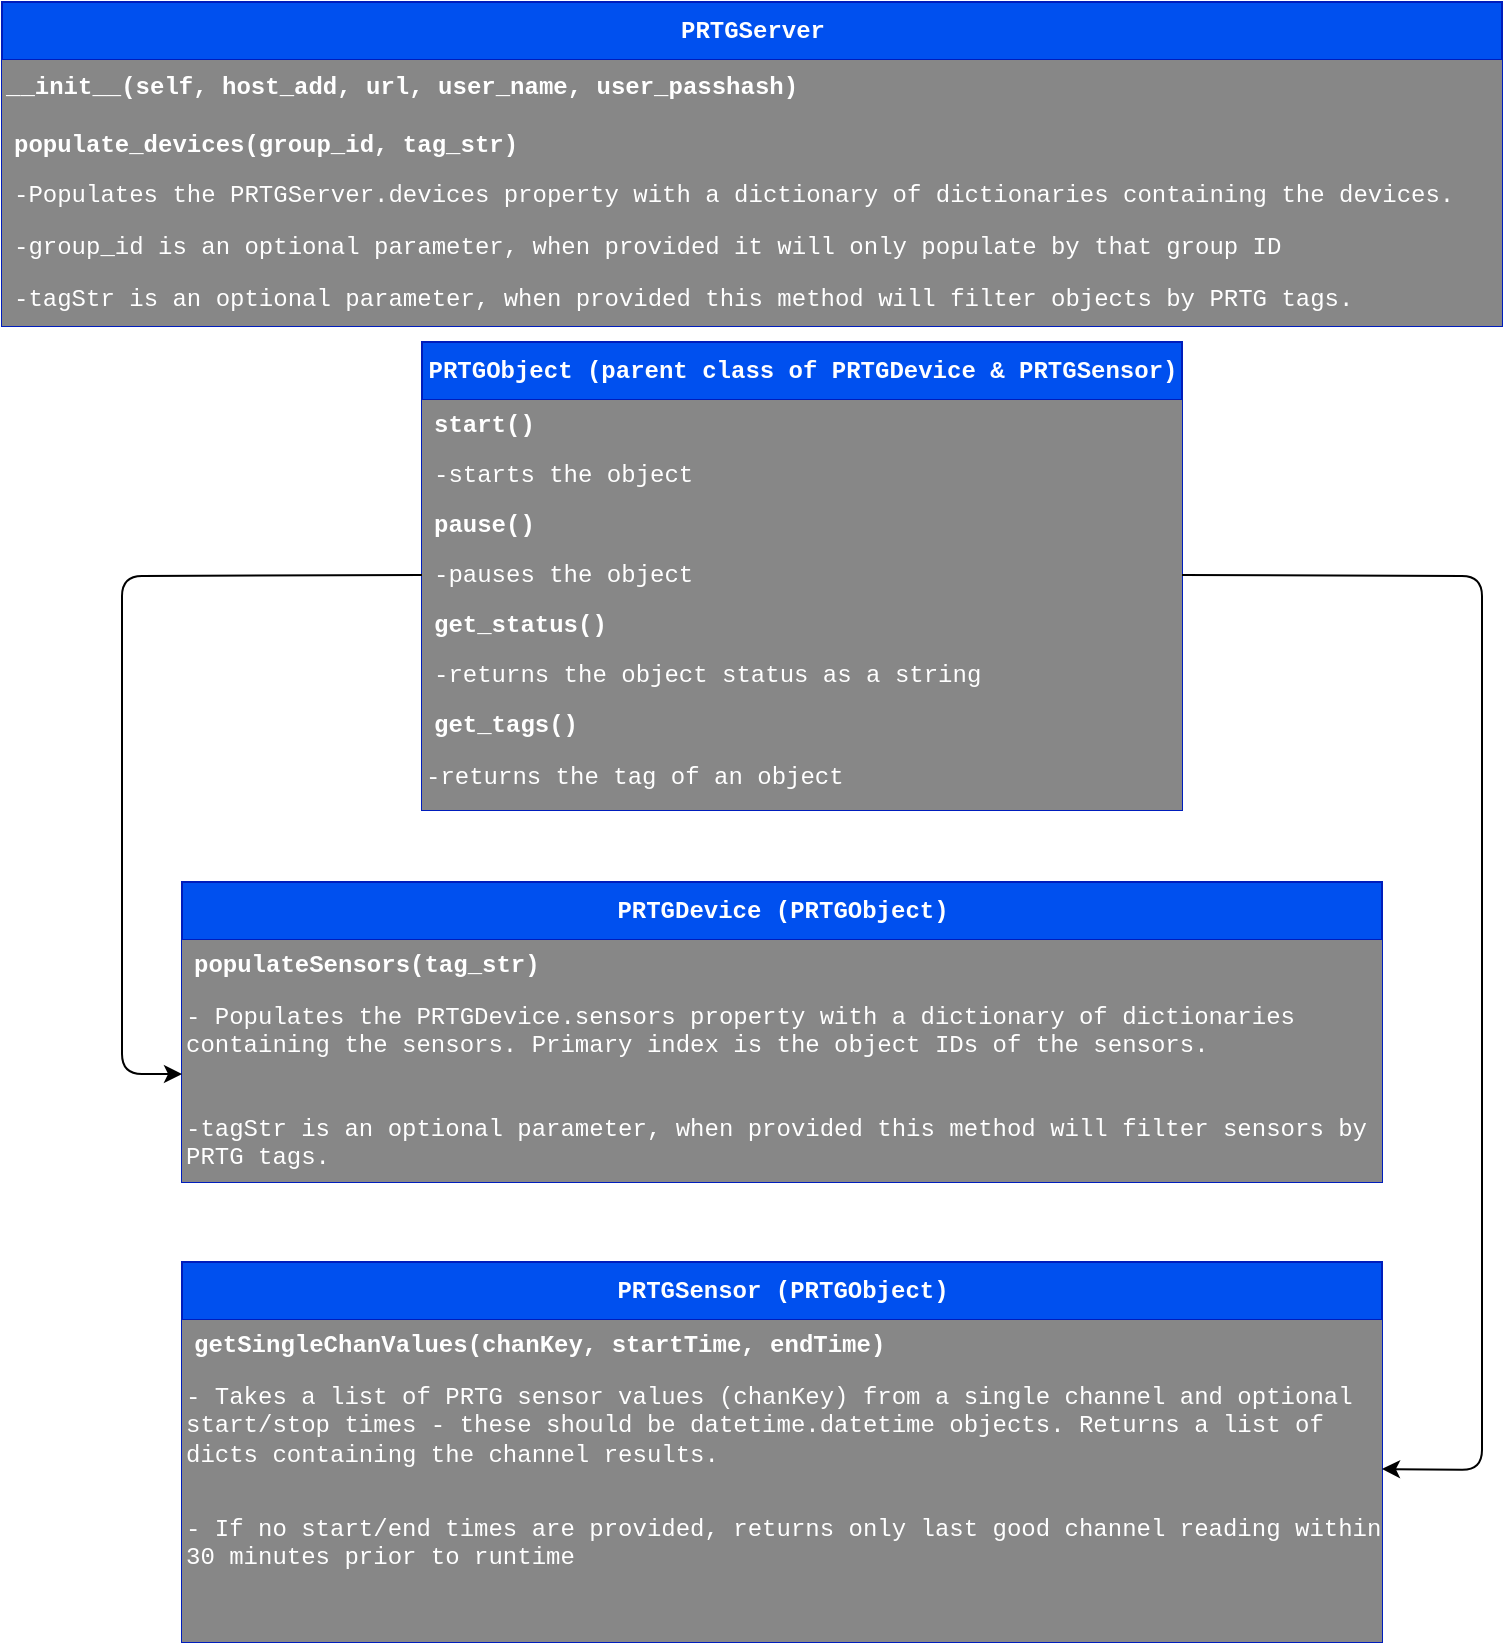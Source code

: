 <mxfile>
    <diagram id="XrayLIx1DLyD0V8yxFFT" name="Page-1">
        <mxGraphModel dx="1678" dy="930" grid="1" gridSize="10" guides="1" tooltips="1" connect="1" arrows="1" fold="1" page="1" pageScale="1" pageWidth="850" pageHeight="1100" math="0" shadow="0">
            <root>
                <mxCell id="0"/>
                <mxCell id="1" parent="0"/>
                <mxCell id="2" value="PRTGServer" style="swimlane;fontStyle=1;align=center;verticalAlign=middle;childLayout=stackLayout;horizontal=1;startSize=29;horizontalStack=0;resizeParent=1;resizeParentMax=0;resizeLast=0;collapsible=0;marginBottom=0;html=1;fontFamily=Courier New;fontColor=#FFFFFF;labelBackgroundColor=none;fillColor=#0050ef;strokeColor=#001DBC;" parent="1" vertex="1">
                    <mxGeometry x="60" y="130" width="750" height="162" as="geometry"/>
                </mxCell>
                <mxCell id="45" value="__init__(self, host_add, url, user_name, user_passhash)" style="text;whiteSpace=wrap;html=1;fontFamily=Courier New;fontColor=#FFFFFF;fontStyle=1;fillColor=#878787;" vertex="1" parent="2">
                    <mxGeometry y="29" width="750" height="30" as="geometry"/>
                </mxCell>
                <mxCell id="3" value="populate_devices(group_id, tag_str)" style="text;html=1;strokeColor=none;fillColor=#878787;align=left;verticalAlign=middle;spacingLeft=4;spacingRight=4;overflow=hidden;rotatable=0;points=[[0,0.5],[1,0.5]];portConstraint=eastwest;fontStyle=1;fontFamily=Courier New;fontColor=#FFFFFF;labelBackgroundColor=none;" parent="2" vertex="1">
                    <mxGeometry y="59" width="750" height="25" as="geometry"/>
                </mxCell>
                <mxCell id="27" value="-Populates the PRTGServer.devices property with a dictionary of dictionaries containing the devices.&amp;nbsp;&lt;br&gt;" style="text;html=1;strokeColor=none;fillColor=#878787;align=left;verticalAlign=middle;spacingLeft=4;spacingRight=4;overflow=hidden;rotatable=0;points=[[0,0.5],[1,0.5]];portConstraint=eastwest;fontFamily=Courier New;fontColor=#FFFFFF;labelBackgroundColor=none;" parent="2" vertex="1">
                    <mxGeometry y="84" width="750" height="26" as="geometry"/>
                </mxCell>
                <mxCell id="4" value="&lt;div&gt;-group_id is an optional parameter, when provided it will only populate by that group ID&lt;/div&gt;" style="text;html=1;strokeColor=none;fillColor=#878787;align=left;verticalAlign=middle;spacingLeft=4;spacingRight=4;overflow=hidden;rotatable=0;points=[[0,0.5],[1,0.5]];portConstraint=eastwest;fontFamily=Courier New;fontColor=#FFFFFF;labelBackgroundColor=none;" parent="2" vertex="1">
                    <mxGeometry y="110" width="750" height="26" as="geometry"/>
                </mxCell>
                <mxCell id="28" value="&lt;div&gt;-&lt;span&gt;tagStr is an optional parameter, when provided this method will filter objects by PRTG tags.&lt;/span&gt;&lt;/div&gt;" style="text;html=1;strokeColor=none;fillColor=#878787;align=left;verticalAlign=middle;spacingLeft=4;spacingRight=4;overflow=hidden;rotatable=0;points=[[0,0.5],[1,0.5]];portConstraint=eastwest;fontFamily=Courier New;fontColor=#FFFFFF;labelBackgroundColor=none;" parent="2" vertex="1">
                    <mxGeometry y="136" width="750" height="26" as="geometry"/>
                </mxCell>
                <mxCell id="19" value="&lt;b&gt;PRTGDevice (PRTGObject)&lt;/b&gt;" style="swimlane;fontStyle=0;align=center;verticalAlign=middle;childLayout=stackLayout;horizontal=1;startSize=29;horizontalStack=0;resizeParent=1;resizeParentMax=0;resizeLast=0;collapsible=0;marginBottom=0;html=1;fontFamily=Courier New;fontColor=#FFFFFF;labelBackgroundColor=none;fillColor=#0050ef;strokeColor=#001DBC;" parent="1" vertex="1">
                    <mxGeometry x="150" y="570" width="600" height="150" as="geometry"/>
                </mxCell>
                <mxCell id="20" value="populateSensors(tag_str)" style="text;html=1;strokeColor=none;fillColor=#878787;align=left;verticalAlign=middle;spacingLeft=4;spacingRight=4;overflow=hidden;rotatable=0;points=[[0,0.5],[1,0.5]];portConstraint=eastwest;fontFamily=Courier New;fontColor=#FFFFFF;fontStyle=1;labelBackgroundColor=none;" parent="19" vertex="1">
                    <mxGeometry y="29" width="600" height="25" as="geometry"/>
                </mxCell>
                <mxCell id="36" value="- Populates the PRTGDevice.sensors property with a dictionary of dictionaries containing the sensors.&amp;nbsp;Primary index is the object IDs of the sensors.&lt;br&gt;" style="text;whiteSpace=wrap;html=1;fontFamily=Courier New;fontColor=#FFFFFF;labelBackgroundColor=none;fillColor=#878787;" parent="19" vertex="1">
                    <mxGeometry y="54" width="600" height="56" as="geometry"/>
                </mxCell>
                <mxCell id="42" value="&lt;span style=&quot;font-size: 12px; font-style: normal; font-weight: 400; letter-spacing: normal; text-align: left; text-indent: 0px; text-transform: none; word-spacing: 0px; display: inline; float: none;&quot;&gt;-tagStr is an optional parameter, when provided this method will filter sensors by PRTG tags.&lt;/span&gt;" style="text;whiteSpace=wrap;html=1;fontFamily=Courier New;fontColor=#FFFFFF;labelBackgroundColor=none;fillColor=#878787;" vertex="1" parent="19">
                    <mxGeometry y="110" width="600" height="40" as="geometry"/>
                </mxCell>
                <mxCell id="22" value="PRTGObject (parent class of PRTGDevice &amp;amp; PRTGSensor)" style="swimlane;fontStyle=1;align=center;verticalAlign=middle;childLayout=stackLayout;horizontal=1;startSize=29;horizontalStack=0;resizeParent=1;resizeParentMax=0;resizeLast=0;collapsible=0;marginBottom=0;html=1;fontFamily=Courier New;fontColor=#FFFFFF;labelBackgroundColor=none;fillColor=#0050ef;strokeColor=#001DBC;" parent="1" vertex="1">
                    <mxGeometry x="270" y="300" width="380" height="234" as="geometry"/>
                </mxCell>
                <mxCell id="23" value="&lt;b&gt;start()&lt;br&gt;&lt;/b&gt;" style="text;html=1;strokeColor=none;fillColor=#878787;align=left;verticalAlign=middle;spacingLeft=4;spacingRight=4;overflow=hidden;rotatable=0;points=[[0,0.5],[1,0.5]];portConstraint=eastwest;fontFamily=Courier New;fontColor=#FFFFFF;labelBackgroundColor=none;" parent="22" vertex="1">
                    <mxGeometry y="29" width="380" height="25" as="geometry"/>
                </mxCell>
                <mxCell id="24" value="-starts the object" style="text;html=1;strokeColor=none;fillColor=#878787;align=left;verticalAlign=middle;spacingLeft=4;spacingRight=4;overflow=hidden;rotatable=0;points=[[0,0.5],[1,0.5]];portConstraint=eastwest;fontFamily=Courier New;fontColor=#FFFFFF;labelBackgroundColor=none;" parent="22" vertex="1">
                    <mxGeometry y="54" width="380" height="25" as="geometry"/>
                </mxCell>
                <mxCell id="25" value="&lt;font&gt;&lt;b&gt;pause()&lt;/b&gt;&lt;/font&gt;" style="text;html=1;strokeColor=none;fillColor=#878787;align=left;verticalAlign=middle;spacingLeft=4;spacingRight=4;overflow=hidden;rotatable=0;points=[[0,0.5],[1,0.5]];portConstraint=eastwest;fontFamily=Courier New;fontColor=#FFFFFF;labelBackgroundColor=none;" parent="22" vertex="1">
                    <mxGeometry y="79" width="380" height="25" as="geometry"/>
                </mxCell>
                <mxCell id="26" value="-pauses the object" style="text;html=1;strokeColor=none;fillColor=#878787;align=left;verticalAlign=middle;spacingLeft=4;spacingRight=4;overflow=hidden;rotatable=0;points=[[0,0.5],[1,0.5]];portConstraint=eastwest;fontFamily=Courier New;fontColor=#FFFFFF;labelBackgroundColor=none;" parent="22" vertex="1">
                    <mxGeometry y="104" width="380" height="25" as="geometry"/>
                </mxCell>
                <mxCell id="30" value="&lt;font&gt;&lt;b&gt;get_status()&lt;br&gt;&lt;/b&gt;&lt;/font&gt;" style="text;html=1;strokeColor=none;fillColor=#878787;align=left;verticalAlign=middle;spacingLeft=4;spacingRight=4;overflow=hidden;rotatable=0;points=[[0,0.5],[1,0.5]];portConstraint=eastwest;fontFamily=Courier New;fontColor=#FFFFFF;labelBackgroundColor=none;" parent="22" vertex="1">
                    <mxGeometry y="129" width="380" height="25" as="geometry"/>
                </mxCell>
                <mxCell id="31" value="-returns the object status as a string" style="text;html=1;strokeColor=none;fillColor=#878787;align=left;verticalAlign=middle;spacingLeft=4;spacingRight=4;overflow=hidden;rotatable=0;points=[[0,0.5],[1,0.5]];portConstraint=eastwest;fontFamily=Courier New;fontColor=#FFFFFF;labelBackgroundColor=none;" parent="22" vertex="1">
                    <mxGeometry y="154" width="380" height="25" as="geometry"/>
                </mxCell>
                <mxCell id="32" value="&lt;font&gt;&lt;b&gt;get_tags()&lt;br&gt;&lt;/b&gt;&lt;/font&gt;" style="text;html=1;strokeColor=none;fillColor=#878787;align=left;verticalAlign=middle;spacingLeft=4;spacingRight=4;overflow=hidden;rotatable=0;points=[[0,0.5],[1,0.5]];portConstraint=eastwest;fontFamily=Courier New;fontColor=#FFFFFF;labelBackgroundColor=none;" parent="22" vertex="1">
                    <mxGeometry y="179" width="380" height="25" as="geometry"/>
                </mxCell>
                <mxCell id="34" value="-returns the tag of an object" style="text;whiteSpace=wrap;html=1;fontFamily=Courier New;fontColor=#FFFFFF;labelBackgroundColor=none;fillColor=#878787;" parent="22" vertex="1">
                    <mxGeometry y="204" width="380" height="30" as="geometry"/>
                </mxCell>
                <mxCell id="37" value="&lt;b&gt;PRTGSensor (PRTGObject)&lt;/b&gt;" style="swimlane;fontStyle=0;align=center;verticalAlign=middle;childLayout=stackLayout;horizontal=1;startSize=29;horizontalStack=0;resizeParent=1;resizeParentMax=0;resizeLast=0;collapsible=0;marginBottom=0;html=1;fontFamily=Courier New;fontColor=#FFFFFF;labelBackgroundColor=none;fillColor=#0050ef;strokeColor=#001DBC;" parent="1" vertex="1">
                    <mxGeometry x="150" y="760" width="600" height="190" as="geometry"/>
                </mxCell>
                <mxCell id="38" value="getSingleChanValues(chanKey, startTime, endTime)" style="text;html=1;strokeColor=none;fillColor=#878787;align=left;verticalAlign=middle;spacingLeft=4;spacingRight=4;overflow=hidden;rotatable=0;points=[[0,0.5],[1,0.5]];portConstraint=eastwest;fontFamily=Courier New;fontColor=#FFFFFF;fontStyle=1;labelBackgroundColor=none;" parent="37" vertex="1">
                    <mxGeometry y="29" width="600" height="25" as="geometry"/>
                </mxCell>
                <mxCell id="39" value="- Takes a list of PRTG sensor values (chanKey) from a single channel and optional start/stop times - these should be datetime.datetime objects. Returns a list of dicts containing the channel results.&amp;nbsp;" style="text;whiteSpace=wrap;html=1;fontFamily=Courier New;fontColor=#FFFFFF;labelBackgroundColor=none;fillColor=#878787;" parent="37" vertex="1">
                    <mxGeometry y="54" width="600" height="66" as="geometry"/>
                </mxCell>
                <mxCell id="43" value="&lt;span style=&quot;font-size: 12px; font-style: normal; font-weight: 400; letter-spacing: normal; text-align: left; text-indent: 0px; text-transform: none; word-spacing: 0px; display: inline; float: none;&quot;&gt;- If no start/end times are provided, returns only last good channel reading within 30 minutes prior to runtime&lt;/span&gt;" style="text;whiteSpace=wrap;html=1;fontFamily=Courier New;fontColor=#FFFFFF;labelBackgroundColor=none;fillColor=#878787;" vertex="1" parent="37">
                    <mxGeometry y="120" width="600" height="70" as="geometry"/>
                </mxCell>
                <mxCell id="40" style="edgeStyle=none;html=1;entryX=0;entryY=0.75;entryDx=0;entryDy=0;fontFamily=Courier New;fontColor=#FFFFFF;exitX=0;exitY=0.5;exitDx=0;exitDy=0;labelBackgroundColor=none;" parent="1" source="26" target="36" edge="1">
                    <mxGeometry relative="1" as="geometry">
                        <Array as="points">
                            <mxPoint x="120" y="417"/>
                            <mxPoint x="120" y="500"/>
                            <mxPoint x="120" y="666"/>
                        </Array>
                    </mxGeometry>
                </mxCell>
                <mxCell id="41" style="edgeStyle=none;html=1;exitX=1;exitY=0.5;exitDx=0;exitDy=0;fontFamily=Courier New;fontColor=#FFFFFF;entryX=1;entryY=0.75;entryDx=0;entryDy=0;labelBackgroundColor=none;" parent="1" source="26" target="39" edge="1">
                    <mxGeometry relative="1" as="geometry">
                        <mxPoint x="800" y="416.667" as="targetPoint"/>
                        <Array as="points">
                            <mxPoint x="800" y="417"/>
                            <mxPoint x="800" y="864"/>
                        </Array>
                    </mxGeometry>
                </mxCell>
            </root>
        </mxGraphModel>
    </diagram>
</mxfile>